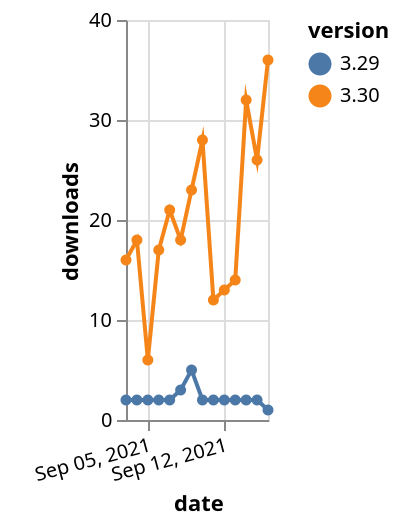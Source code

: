 {"$schema": "https://vega.github.io/schema/vega-lite/v5.json", "description": "A simple bar chart with embedded data.", "data": {"values": [{"date": "2021-09-03", "total": 29075, "delta": 16, "version": "3.30"}, {"date": "2021-09-04", "total": 29093, "delta": 18, "version": "3.30"}, {"date": "2021-09-05", "total": 29099, "delta": 6, "version": "3.30"}, {"date": "2021-09-06", "total": 29116, "delta": 17, "version": "3.30"}, {"date": "2021-09-07", "total": 29137, "delta": 21, "version": "3.30"}, {"date": "2021-09-08", "total": 29155, "delta": 18, "version": "3.30"}, {"date": "2021-09-09", "total": 29178, "delta": 23, "version": "3.30"}, {"date": "2021-09-10", "total": 29206, "delta": 28, "version": "3.30"}, {"date": "2021-09-11", "total": 29218, "delta": 12, "version": "3.30"}, {"date": "2021-09-12", "total": 29231, "delta": 13, "version": "3.30"}, {"date": "2021-09-13", "total": 29245, "delta": 14, "version": "3.30"}, {"date": "2021-09-14", "total": 29277, "delta": 32, "version": "3.30"}, {"date": "2021-09-15", "total": 29303, "delta": 26, "version": "3.30"}, {"date": "2021-09-16", "total": 29339, "delta": 36, "version": "3.30"}, {"date": "2021-09-03", "total": 8356, "delta": 2, "version": "3.29"}, {"date": "2021-09-04", "total": 8358, "delta": 2, "version": "3.29"}, {"date": "2021-09-05", "total": 8360, "delta": 2, "version": "3.29"}, {"date": "2021-09-06", "total": 8362, "delta": 2, "version": "3.29"}, {"date": "2021-09-07", "total": 8364, "delta": 2, "version": "3.29"}, {"date": "2021-09-08", "total": 8367, "delta": 3, "version": "3.29"}, {"date": "2021-09-09", "total": 8372, "delta": 5, "version": "3.29"}, {"date": "2021-09-10", "total": 8374, "delta": 2, "version": "3.29"}, {"date": "2021-09-11", "total": 8376, "delta": 2, "version": "3.29"}, {"date": "2021-09-12", "total": 8378, "delta": 2, "version": "3.29"}, {"date": "2021-09-13", "total": 8380, "delta": 2, "version": "3.29"}, {"date": "2021-09-14", "total": 8382, "delta": 2, "version": "3.29"}, {"date": "2021-09-15", "total": 8384, "delta": 2, "version": "3.29"}, {"date": "2021-09-16", "total": 8385, "delta": 1, "version": "3.29"}]}, "width": "container", "mark": {"type": "line", "point": {"filled": true}}, "encoding": {"x": {"field": "date", "type": "temporal", "timeUnit": "yearmonthdate", "title": "date", "axis": {"labelAngle": -15}}, "y": {"field": "delta", "type": "quantitative", "title": "downloads"}, "color": {"field": "version", "type": "nominal"}, "tooltip": {"field": "delta"}}}